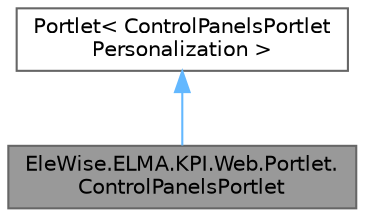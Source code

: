 digraph "EleWise.ELMA.KPI.Web.Portlet.ControlPanelsPortlet"
{
 // LATEX_PDF_SIZE
  bgcolor="transparent";
  edge [fontname=Helvetica,fontsize=10,labelfontname=Helvetica,labelfontsize=10];
  node [fontname=Helvetica,fontsize=10,shape=box,height=0.2,width=0.4];
  Node1 [id="Node000001",label="EleWise.ELMA.KPI.Web.Portlet.\lControlPanelsPortlet",height=0.2,width=0.4,color="gray40", fillcolor="grey60", style="filled", fontcolor="black",tooltip="Портлет \"Панели управления\"."];
  Node2 -> Node1 [id="edge1_Node000001_Node000002",dir="back",color="steelblue1",style="solid",tooltip=" "];
  Node2 [id="Node000002",label="Portlet\< ControlPanelsPortlet\lPersonalization \>",height=0.2,width=0.4,color="gray40", fillcolor="white", style="filled",tooltip=" "];
}
